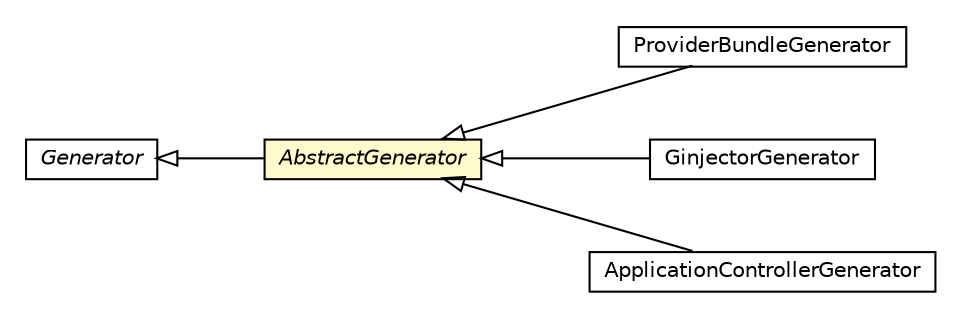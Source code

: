 #!/usr/local/bin/dot
#
# Class diagram 
# Generated by UMLGraph version R5_6-24-gf6e263 (http://www.umlgraph.org/)
#

digraph G {
	edge [fontname="Helvetica",fontsize=10,labelfontname="Helvetica",labelfontsize=10];
	node [fontname="Helvetica",fontsize=10,shape=plaintext];
	nodesep=0.25;
	ranksep=0.5;
	rankdir=LR;
	// com.gwtplatform.mvp.rebind.ProviderBundleGenerator
	c62521 [label=<<table title="com.gwtplatform.mvp.rebind.ProviderBundleGenerator" border="0" cellborder="1" cellspacing="0" cellpadding="2" port="p" href="./ProviderBundleGenerator.html">
		<tr><td><table border="0" cellspacing="0" cellpadding="1">
<tr><td align="center" balign="center"> ProviderBundleGenerator </td></tr>
		</table></td></tr>
		</table>>, URL="./ProviderBundleGenerator.html", fontname="Helvetica", fontcolor="black", fontsize=10.0];
	// com.gwtplatform.mvp.rebind.GinjectorGenerator
	c62528 [label=<<table title="com.gwtplatform.mvp.rebind.GinjectorGenerator" border="0" cellborder="1" cellspacing="0" cellpadding="2" port="p" href="./GinjectorGenerator.html">
		<tr><td><table border="0" cellspacing="0" cellpadding="1">
<tr><td align="center" balign="center"> GinjectorGenerator </td></tr>
		</table></td></tr>
		</table>>, URL="./GinjectorGenerator.html", fontname="Helvetica", fontcolor="black", fontsize=10.0];
	// com.gwtplatform.mvp.rebind.ApplicationControllerGenerator
	c62532 [label=<<table title="com.gwtplatform.mvp.rebind.ApplicationControllerGenerator" border="0" cellborder="1" cellspacing="0" cellpadding="2" port="p" href="./ApplicationControllerGenerator.html">
		<tr><td><table border="0" cellspacing="0" cellpadding="1">
<tr><td align="center" balign="center"> ApplicationControllerGenerator </td></tr>
		</table></td></tr>
		</table>>, URL="./ApplicationControllerGenerator.html", fontname="Helvetica", fontcolor="black", fontsize=10.0];
	// com.gwtplatform.mvp.rebind.AbstractGenerator
	c62533 [label=<<table title="com.gwtplatform.mvp.rebind.AbstractGenerator" border="0" cellborder="1" cellspacing="0" cellpadding="2" port="p" bgcolor="lemonChiffon" href="./AbstractGenerator.html">
		<tr><td><table border="0" cellspacing="0" cellpadding="1">
<tr><td align="center" balign="center"><font face="Helvetica-Oblique"> AbstractGenerator </font></td></tr>
		</table></td></tr>
		</table>>, URL="./AbstractGenerator.html", fontname="Helvetica", fontcolor="black", fontsize=10.0];
	//com.gwtplatform.mvp.rebind.ProviderBundleGenerator extends com.gwtplatform.mvp.rebind.AbstractGenerator
	c62533:p -> c62521:p [dir=back,arrowtail=empty];
	//com.gwtplatform.mvp.rebind.GinjectorGenerator extends com.gwtplatform.mvp.rebind.AbstractGenerator
	c62533:p -> c62528:p [dir=back,arrowtail=empty];
	//com.gwtplatform.mvp.rebind.ApplicationControllerGenerator extends com.gwtplatform.mvp.rebind.AbstractGenerator
	c62533:p -> c62532:p [dir=back,arrowtail=empty];
	//com.gwtplatform.mvp.rebind.AbstractGenerator extends com.google.gwt.core.ext.Generator
	c62876:p -> c62533:p [dir=back,arrowtail=empty];
	// com.google.gwt.core.ext.Generator
	c62876 [label=<<table title="com.google.gwt.core.ext.Generator" border="0" cellborder="1" cellspacing="0" cellpadding="2" port="p" href="http://google-web-toolkit.googlecode.com/svn/javadoc/latest/com/google/gwt/core/ext/Generator.html">
		<tr><td><table border="0" cellspacing="0" cellpadding="1">
<tr><td align="center" balign="center"><font face="Helvetica-Oblique"> Generator </font></td></tr>
		</table></td></tr>
		</table>>, URL="http://google-web-toolkit.googlecode.com/svn/javadoc/latest/com/google/gwt/core/ext/Generator.html", fontname="Helvetica", fontcolor="black", fontsize=10.0];
}

